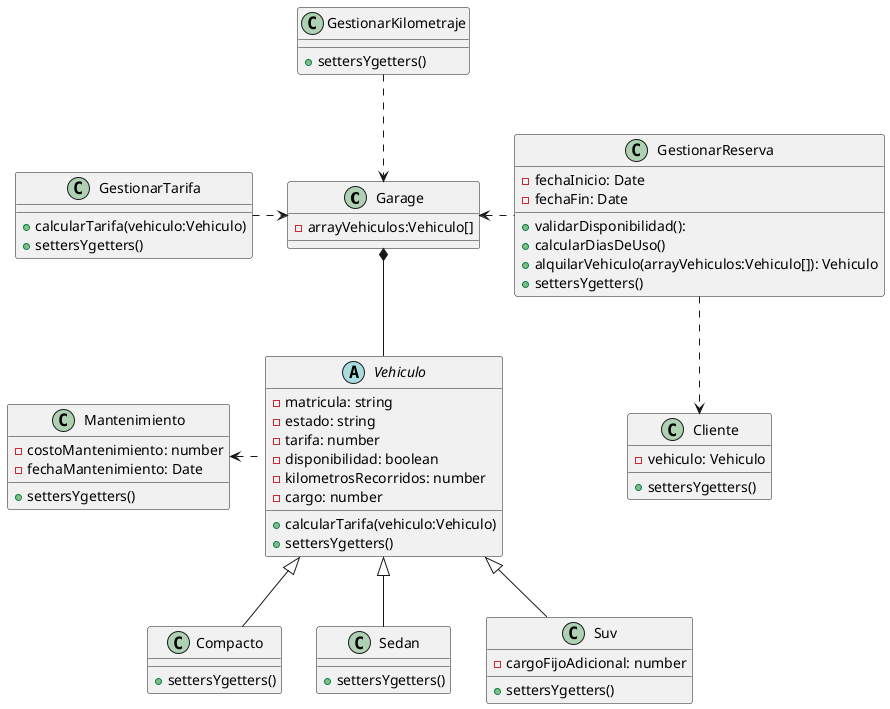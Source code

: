 @startuml DriveHub

'notas'
'gestionar reserva como un metodo dentro de garage ?¿'
'sobreescritura de calcularTarifa'
class Garage{
    - arrayVehiculos:Vehiculo[]
}

'Relaciones'
Garage *-d- Vehiculo
GestionarReserva ..> Cliente
Vehiculo .l.> Mantenimiento
GestionarTarifa .r.> Garage
GestionarKilometraje .d.> Garage
GestionarReserva .l.> Garage

abstract class Vehiculo{
    - matricula: string
    - estado: string
    - tarifa: number
    - disponibilidad: boolean
    - kilometrosRecorridos: number
    - cargo: number

    + calcularTarifa(vehiculo:Vehiculo) 
    + settersYgetters()
}

'kmIniciales y kmFinales para calcular km para tarifa
'super() para extender'
'cargo lo heredan los 3'
class Compacto extends Vehiculo{
    + settersYgetters()
}

class Sedan extends Vehiculo{

    + settersYgetters()
}

class Suv extends Vehiculo{

    - cargoFijoAdicional: number
    + settersYgetters()
}

class Cliente {
    - vehiculo: Vehiculo

    + settersYgetters()
}

class GestionarReserva{

    - fechaInicio: Date
    - fechaFin: Date

    + validarDisponibilidad():
    + calcularDiasDeUso()
    + alquilarVehiculo(arrayVehiculos:Vehiculo[]): Vehiculo
    + settersYgetters()
}

'+ calcularDiasDeUso() --> FECHA FIN - FECHA INICIO = CANT DE DIAS DE USO'
'pedirle al usuario cant de dias de uso y hacer el calculo con ese ingreso

class GestionarTarifa{

    + calcularTarifa(vehiculo:Vehiculo)
    + settersYgetters()
}

class GestionarKilometraje{

    + settersYgetters()
}

class Mantenimiento{
    - costoMantenimiento: number
    - fechaMantenimiento: Date

    + settersYgetters()
}

@enduml